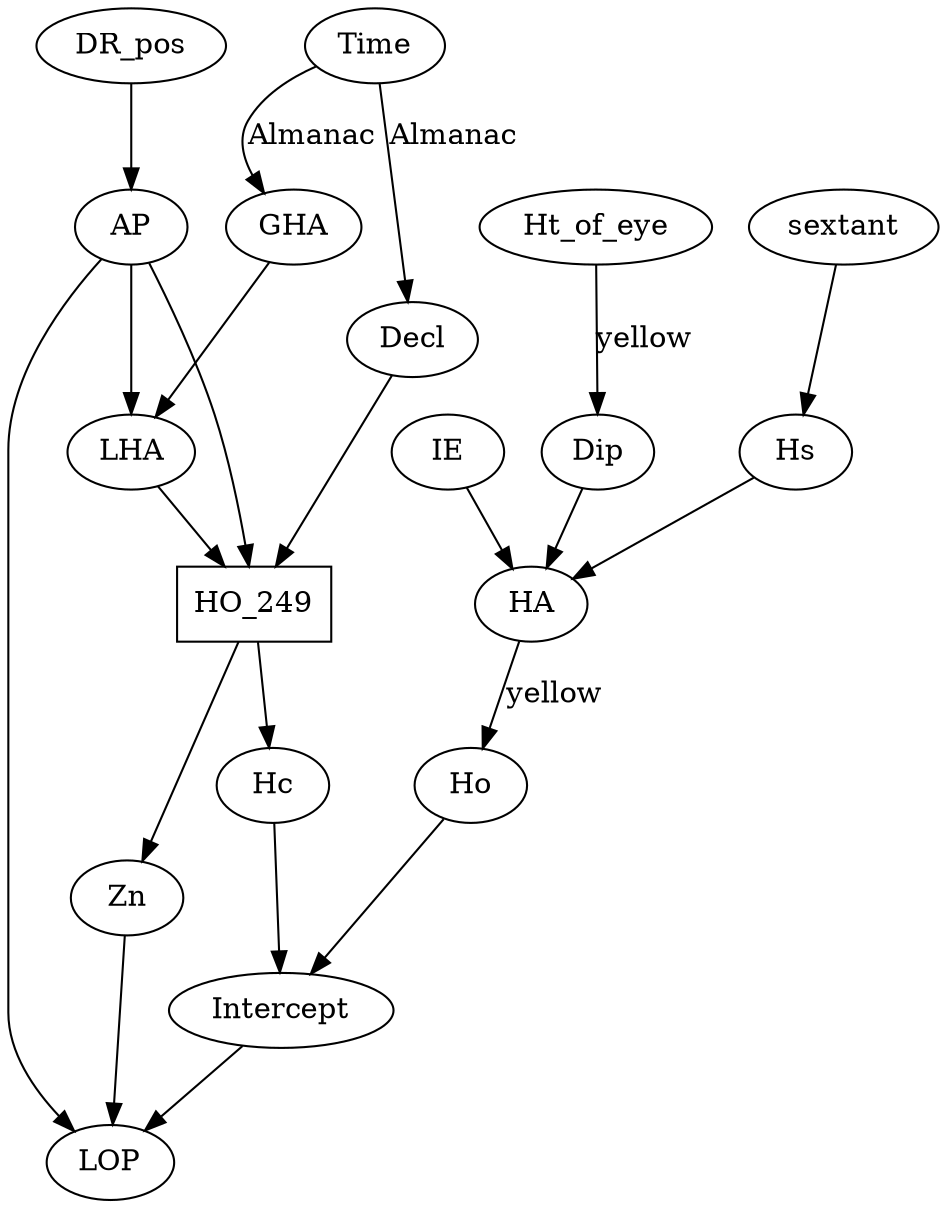 digraph {

sextant -> Hs
Hs -> HA
IE -> HA
Ht_of_eye -> Dip [label="yellow"]
Dip -> HA
HA -> Ho [label="yellow"]

Time -> GHA [label="Almanac"]
Time -> Decl [label="Almanac"]

DR_pos -> AP
AP -> LHA
GHA -> LHA

HO_249 [shape="rectangle"]

AP -> HO_249
LHA -> HO_249
Decl -> HO_249

HO_249 -> Hc
HO_249 -> Zn

Ho -> Intercept
Hc -> Intercept

AP -> LOP
Zn -> LOP
Intercept -> LOP

}
